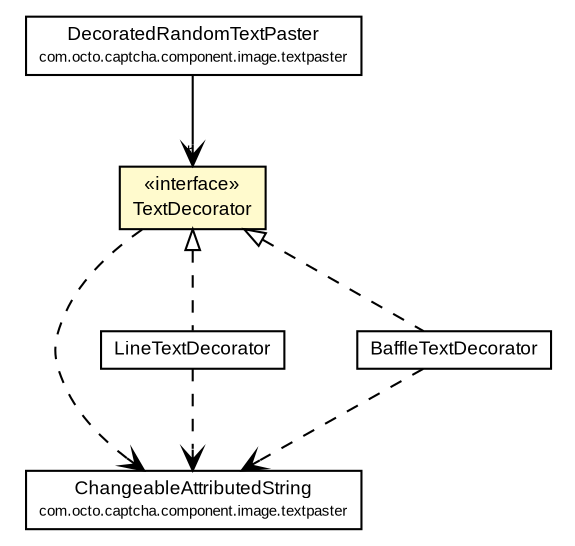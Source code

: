 #!/usr/local/bin/dot
#
# Class diagram 
# Generated by UmlGraph version 4.6 (http://www.spinellis.gr/sw/umlgraph)
#

digraph G {
	edge [fontname="arial",fontsize=10,labelfontname="arial",labelfontsize=10];
	node [fontname="arial",fontsize=10,shape=plaintext];
	// com.octo.captcha.component.image.textpaster.DecoratedRandomTextPaster
	c9859 [label=<<table border="0" cellborder="1" cellspacing="0" cellpadding="2" port="p" href="../DecoratedRandomTextPaster.html">
		<tr><td><table border="0" cellspacing="0" cellpadding="1">
			<tr><td> DecoratedRandomTextPaster </td></tr>
			<tr><td><font point-size="7.0"> com.octo.captcha.component.image.textpaster </font></td></tr>
		</table></td></tr>
		</table>>, fontname="arial", fontcolor="black", fontsize=9.0];
	// com.octo.captcha.component.image.textpaster.ChangeableAttributedString
	c9860 [label=<<table border="0" cellborder="1" cellspacing="0" cellpadding="2" port="p" href="../ChangeableAttributedString.html">
		<tr><td><table border="0" cellspacing="0" cellpadding="1">
			<tr><td> ChangeableAttributedString </td></tr>
			<tr><td><font point-size="7.0"> com.octo.captcha.component.image.textpaster </font></td></tr>
		</table></td></tr>
		</table>>, fontname="arial", fontcolor="black", fontsize=9.0];
	// com.octo.captcha.component.image.textpaster.textdecorator.TextDecorator
	c9863 [label=<<table border="0" cellborder="1" cellspacing="0" cellpadding="2" port="p" bgcolor="lemonChiffon" href="./TextDecorator.html">
		<tr><td><table border="0" cellspacing="0" cellpadding="1">
			<tr><td> &laquo;interface&raquo; </td></tr>
			<tr><td> TextDecorator </td></tr>
		</table></td></tr>
		</table>>, fontname="arial", fontcolor="black", fontsize=9.0];
	// com.octo.captcha.component.image.textpaster.textdecorator.LineTextDecorator
	c9864 [label=<<table border="0" cellborder="1" cellspacing="0" cellpadding="2" port="p" href="./LineTextDecorator.html">
		<tr><td><table border="0" cellspacing="0" cellpadding="1">
			<tr><td> LineTextDecorator </td></tr>
		</table></td></tr>
		</table>>, fontname="arial", fontcolor="black", fontsize=9.0];
	// com.octo.captcha.component.image.textpaster.textdecorator.BaffleTextDecorator
	c9865 [label=<<table border="0" cellborder="1" cellspacing="0" cellpadding="2" port="p" href="./BaffleTextDecorator.html">
		<tr><td><table border="0" cellspacing="0" cellpadding="1">
			<tr><td> BaffleTextDecorator </td></tr>
		</table></td></tr>
		</table>>, fontname="arial", fontcolor="black", fontsize=9.0];
	//com.octo.captcha.component.image.textpaster.textdecorator.LineTextDecorator implements com.octo.captcha.component.image.textpaster.textdecorator.TextDecorator
	c9863:p -> c9864:p [dir=back,arrowtail=empty,style=dashed];
	//com.octo.captcha.component.image.textpaster.textdecorator.BaffleTextDecorator implements com.octo.captcha.component.image.textpaster.textdecorator.TextDecorator
	c9863:p -> c9865:p [dir=back,arrowtail=empty,style=dashed];
	// com.octo.captcha.component.image.textpaster.DecoratedRandomTextPaster NAVASSOC com.octo.captcha.component.image.textpaster.textdecorator.TextDecorator
	c9859:p -> c9863:p [taillabel="", label="", headlabel="*", fontname="arial", fontcolor="black", fontsize=10.0, color="black", arrowhead=open];
	// com.octo.captcha.component.image.textpaster.textdecorator.TextDecorator DEPEND com.octo.captcha.component.image.textpaster.ChangeableAttributedString
	c9863:p -> c9860:p [taillabel="", label="", headlabel="", fontname="arial", fontcolor="black", fontsize=10.0, color="black", arrowhead=open, style=dashed];
	// com.octo.captcha.component.image.textpaster.textdecorator.LineTextDecorator DEPEND com.octo.captcha.component.image.textpaster.ChangeableAttributedString
	c9864:p -> c9860:p [taillabel="", label="", headlabel="", fontname="arial", fontcolor="black", fontsize=10.0, color="black", arrowhead=open, style=dashed];
	// com.octo.captcha.component.image.textpaster.textdecorator.BaffleTextDecorator DEPEND com.octo.captcha.component.image.textpaster.ChangeableAttributedString
	c9865:p -> c9860:p [taillabel="", label="", headlabel="", fontname="arial", fontcolor="black", fontsize=10.0, color="black", arrowhead=open, style=dashed];
}

